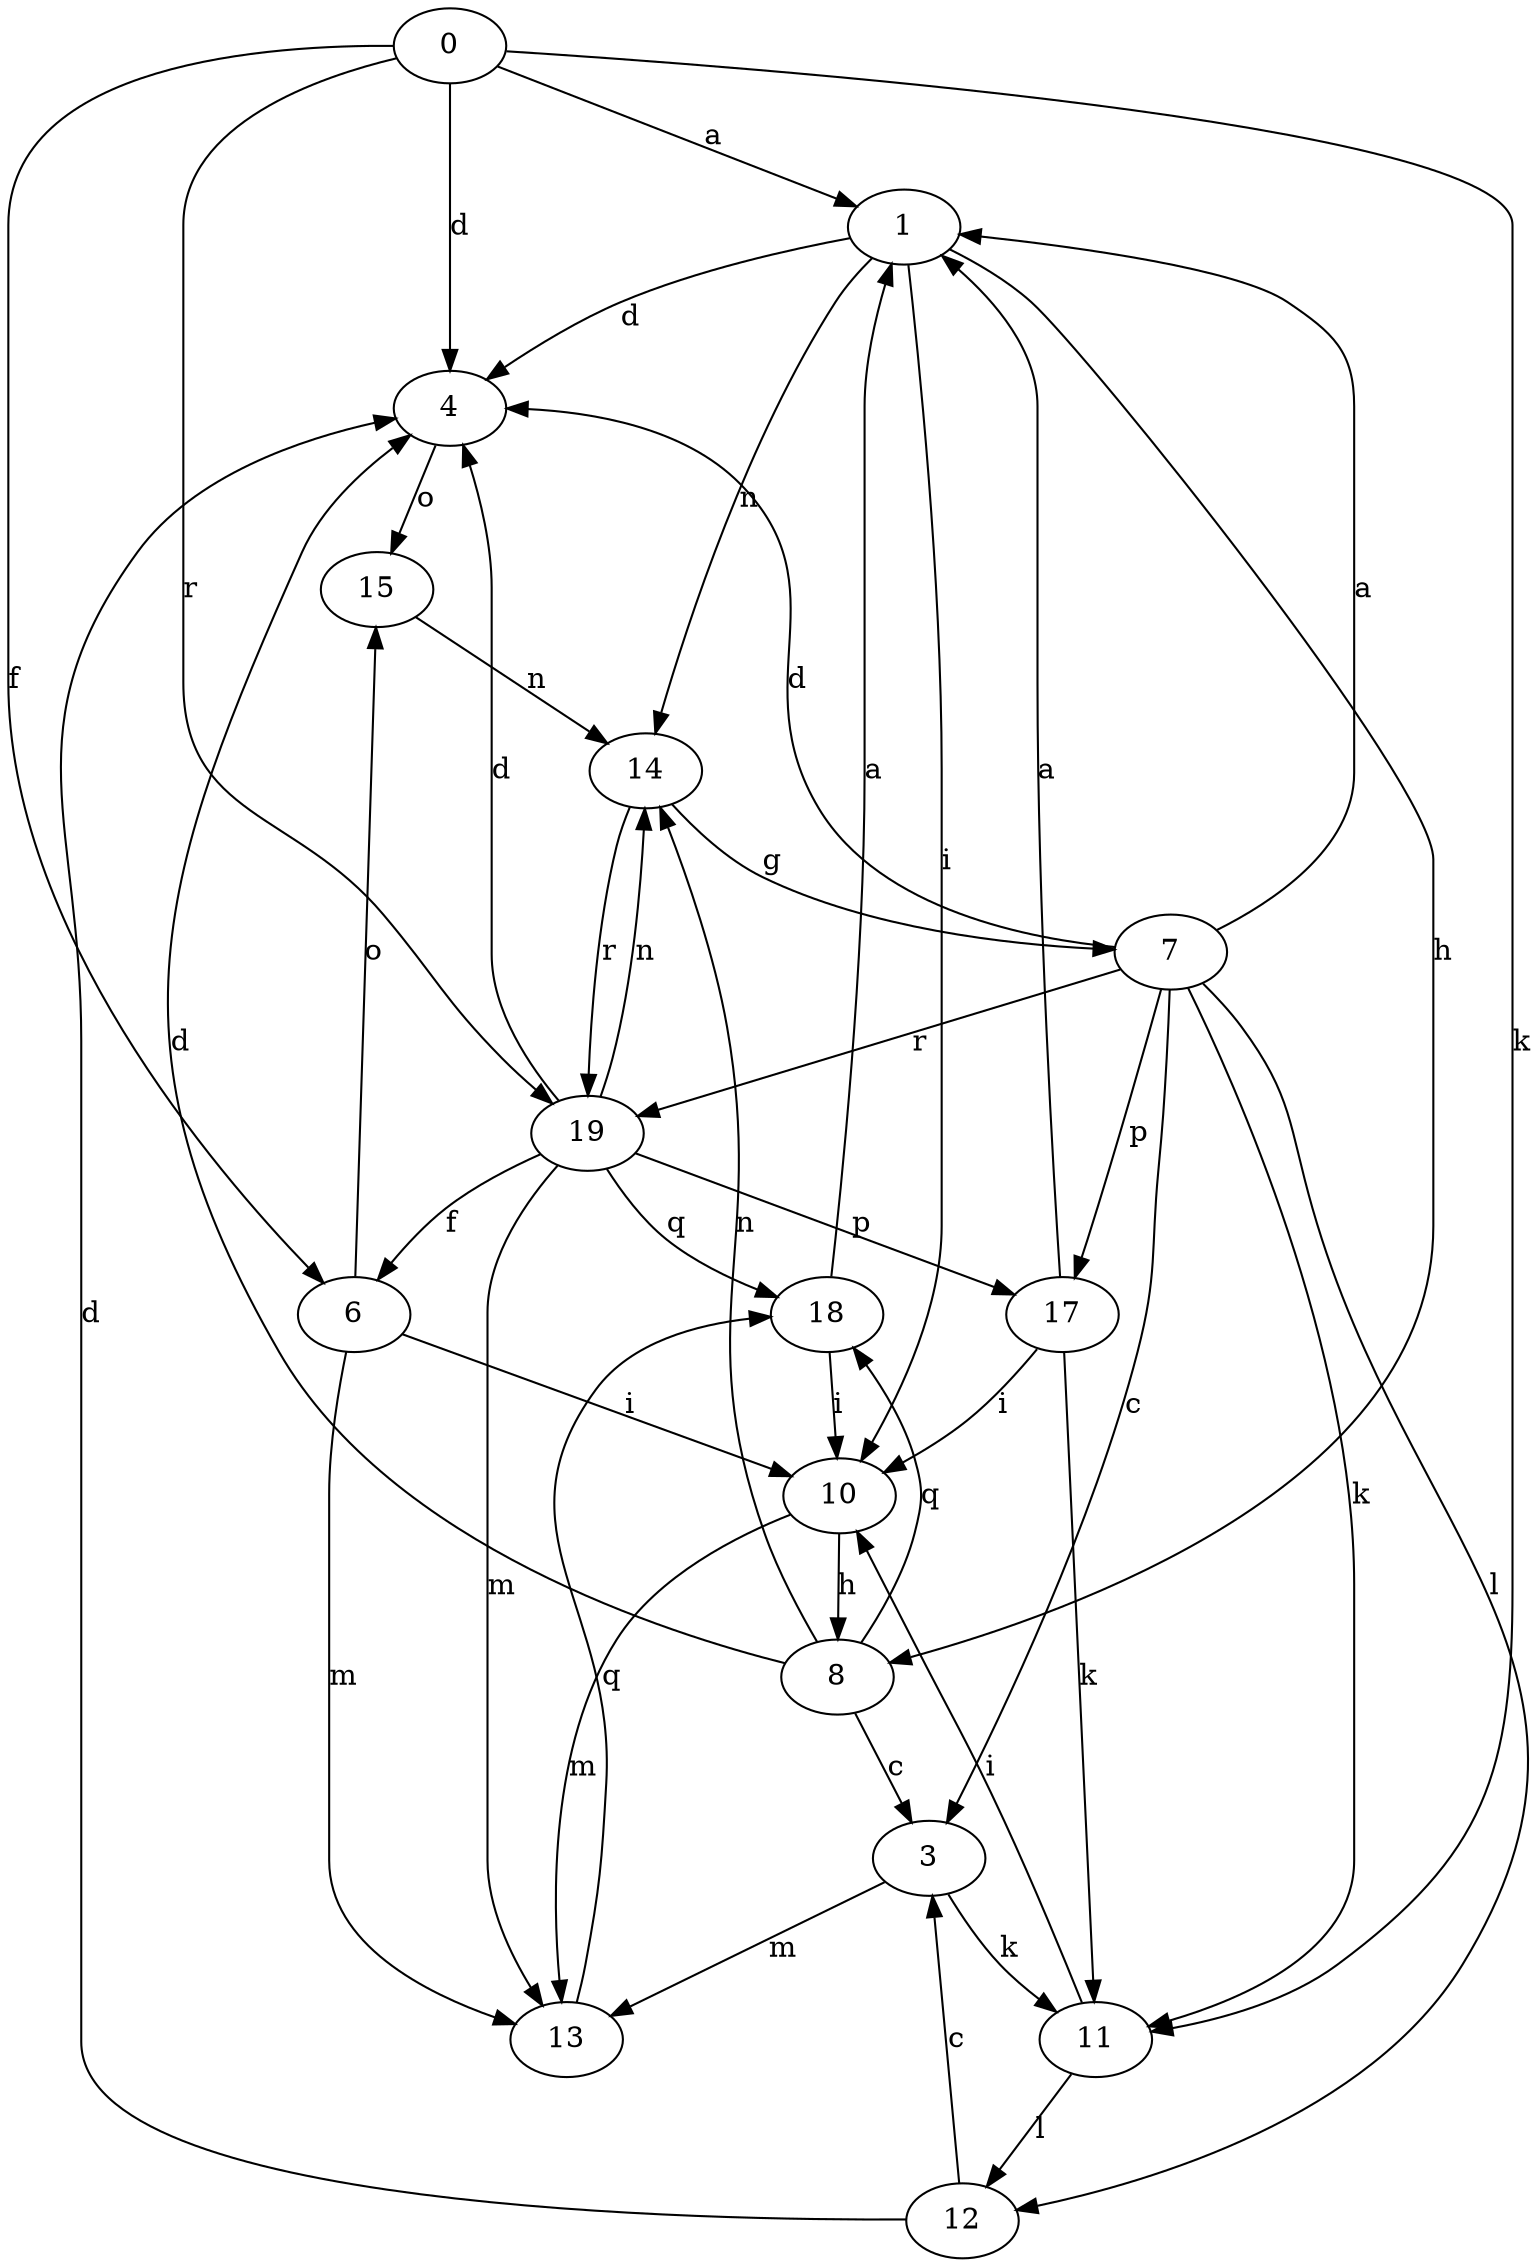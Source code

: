 strict digraph  {
0;
1;
3;
4;
6;
7;
8;
10;
11;
12;
13;
14;
15;
17;
18;
19;
0 -> 1  [label=a];
0 -> 4  [label=d];
0 -> 6  [label=f];
0 -> 11  [label=k];
0 -> 19  [label=r];
1 -> 4  [label=d];
1 -> 8  [label=h];
1 -> 10  [label=i];
1 -> 14  [label=n];
3 -> 11  [label=k];
3 -> 13  [label=m];
4 -> 15  [label=o];
6 -> 10  [label=i];
6 -> 13  [label=m];
6 -> 15  [label=o];
7 -> 1  [label=a];
7 -> 3  [label=c];
7 -> 4  [label=d];
7 -> 11  [label=k];
7 -> 12  [label=l];
7 -> 17  [label=p];
7 -> 19  [label=r];
8 -> 3  [label=c];
8 -> 4  [label=d];
8 -> 14  [label=n];
8 -> 18  [label=q];
10 -> 8  [label=h];
10 -> 13  [label=m];
11 -> 10  [label=i];
11 -> 12  [label=l];
12 -> 3  [label=c];
12 -> 4  [label=d];
13 -> 18  [label=q];
14 -> 7  [label=g];
14 -> 19  [label=r];
15 -> 14  [label=n];
17 -> 1  [label=a];
17 -> 10  [label=i];
17 -> 11  [label=k];
18 -> 1  [label=a];
18 -> 10  [label=i];
19 -> 4  [label=d];
19 -> 6  [label=f];
19 -> 13  [label=m];
19 -> 14  [label=n];
19 -> 17  [label=p];
19 -> 18  [label=q];
}
